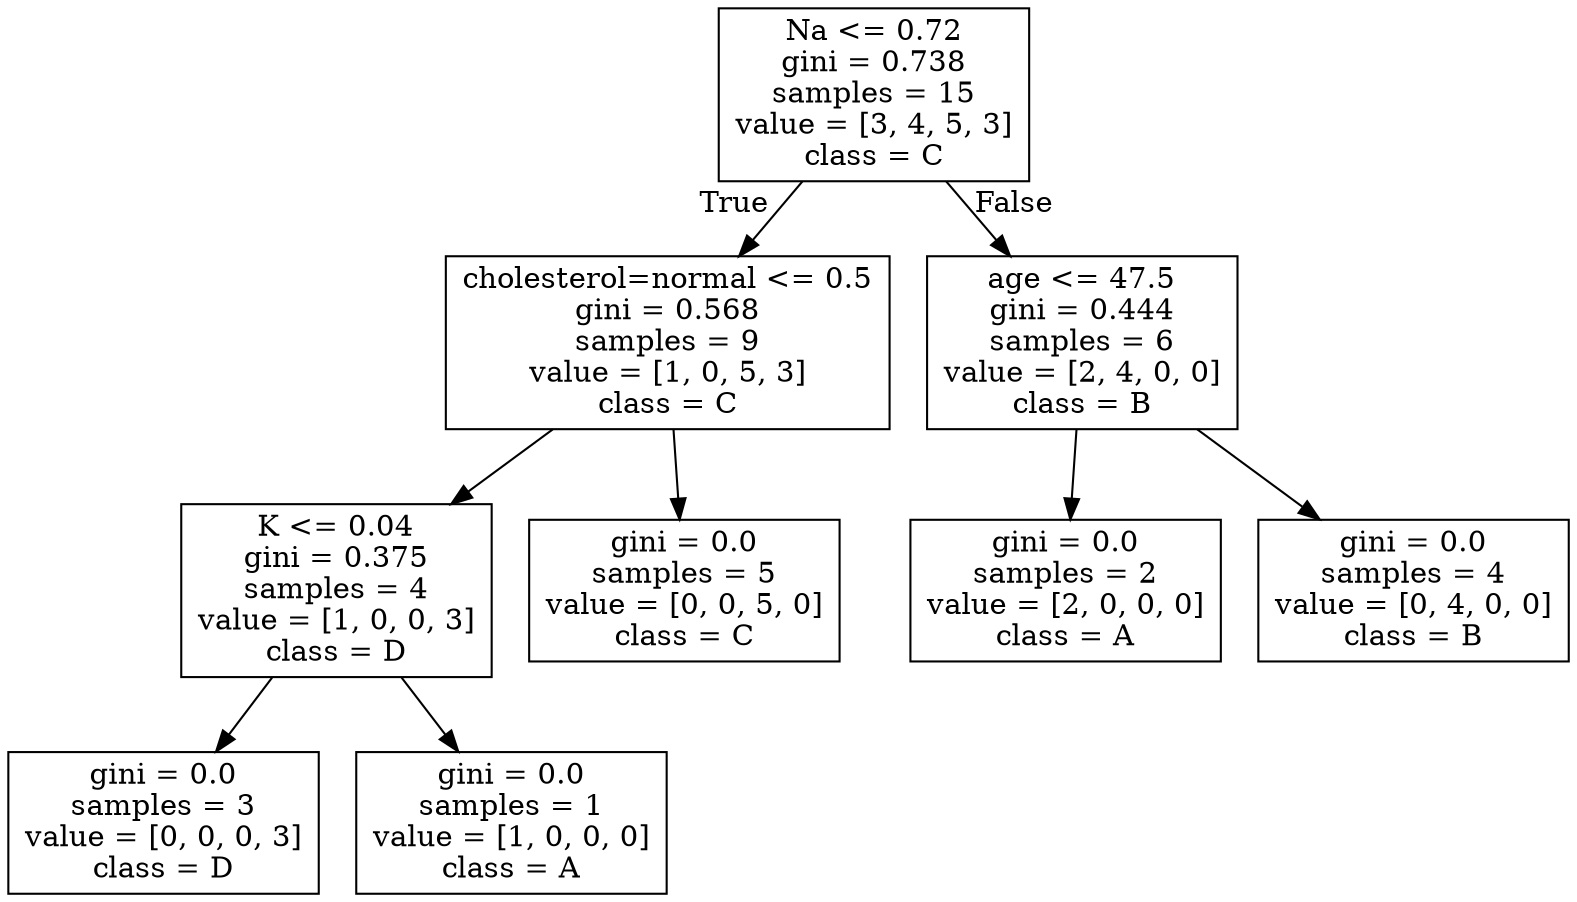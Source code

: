 digraph Tree {
node [shape=box] ;
0 [label="Na <= 0.72\ngini = 0.738\nsamples = 15\nvalue = [3, 4, 5, 3]\nclass = C"] ;
1 [label="cholesterol=normal <= 0.5\ngini = 0.568\nsamples = 9\nvalue = [1, 0, 5, 3]\nclass = C"] ;
0 -> 1 [labeldistance=2.5, labelangle=45, headlabel="True"] ;
2 [label="K <= 0.04\ngini = 0.375\nsamples = 4\nvalue = [1, 0, 0, 3]\nclass = D"] ;
1 -> 2 ;
3 [label="gini = 0.0\nsamples = 3\nvalue = [0, 0, 0, 3]\nclass = D"] ;
2 -> 3 ;
4 [label="gini = 0.0\nsamples = 1\nvalue = [1, 0, 0, 0]\nclass = A"] ;
2 -> 4 ;
5 [label="gini = 0.0\nsamples = 5\nvalue = [0, 0, 5, 0]\nclass = C"] ;
1 -> 5 ;
6 [label="age <= 47.5\ngini = 0.444\nsamples = 6\nvalue = [2, 4, 0, 0]\nclass = B"] ;
0 -> 6 [labeldistance=2.5, labelangle=-45, headlabel="False"] ;
7 [label="gini = 0.0\nsamples = 2\nvalue = [2, 0, 0, 0]\nclass = A"] ;
6 -> 7 ;
8 [label="gini = 0.0\nsamples = 4\nvalue = [0, 4, 0, 0]\nclass = B"] ;
6 -> 8 ;
}